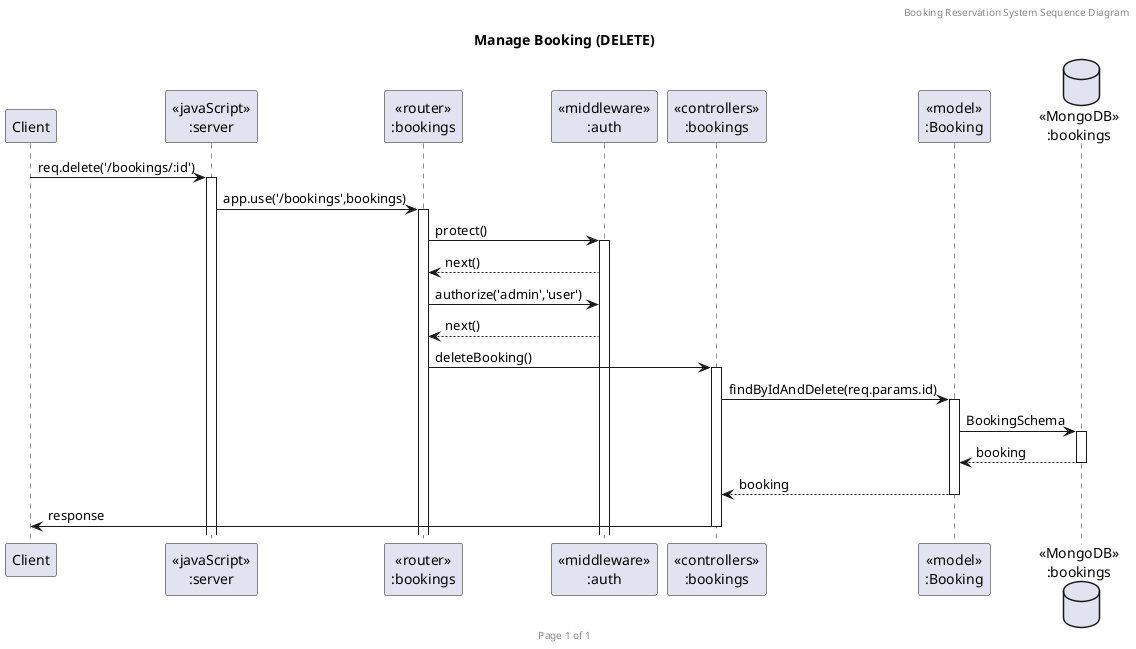 @startuml Manage Booking (DELETE)

header Booking Reservation System Sequence Diagram
footer Page %page% of %lastpage%
title "Manage Booking (DELETE)"

participant "Client" as client
participant "<<javaScript>>\n:server" as server
participant "<<router>>\n:bookings" as routerBookings
participant "<<middleware>>\n:auth" as middlewareAuth
participant "<<controllers>>\n:bookings" as controllersBookings
participant "<<model>>\n:Booking" as modelBooking
database "<<MongoDB>>\n:bookings" as BookingsDatabase

client->server ++:req.delete('/bookings/:id')
server->routerBookings ++:app.use('/bookings',bookings)
routerBookings->middlewareAuth ++:protect()
middlewareAuth-->routerBookings :next()
routerBookings->middlewareAuth :authorize('admin','user')
middlewareAuth-->routerBookings :next()
routerBookings -> controllersBookings ++:deleteBooking()
controllersBookings->modelBooking ++:findByIdAndDelete(req.params.id)
modelBooking ->BookingsDatabase ++: BookingSchema
BookingsDatabase --> modelBooking --: booking
controllersBookings <-- modelBooking --:booking
controllersBookings->client --:response

@enduml
